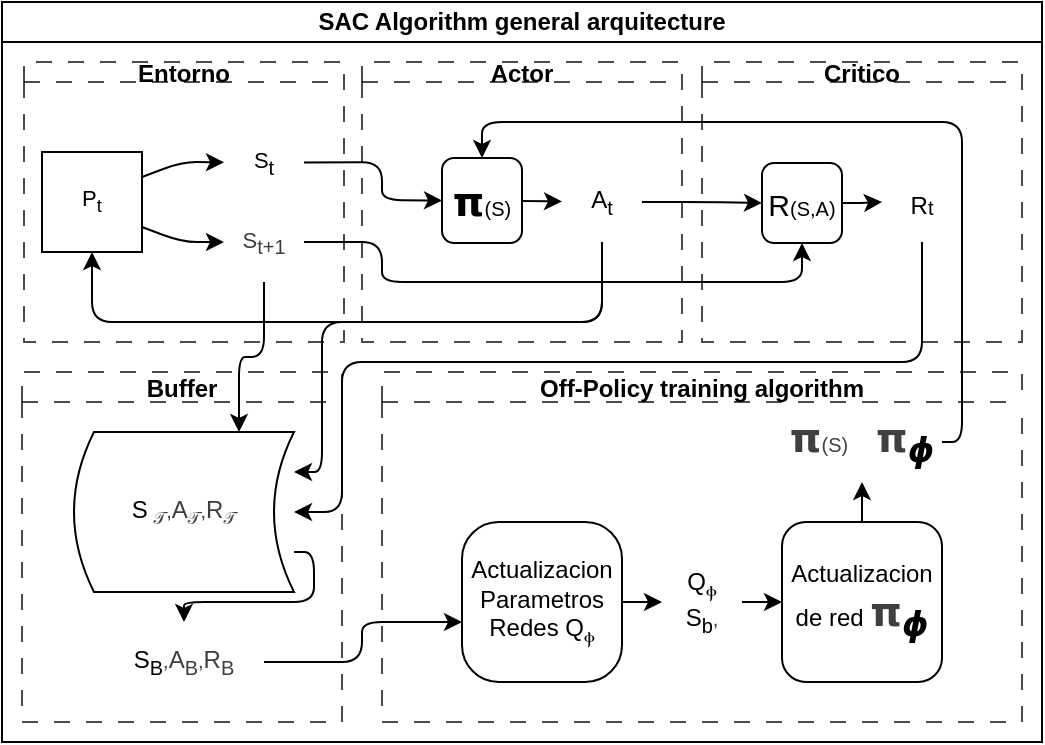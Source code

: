<mxfile>
    <diagram id="Lv2tGIfRm17ZnLkiNlEx" name="Page-1">
        <mxGraphModel dx="1900" dy="1711" grid="1" gridSize="10" guides="1" tooltips="1" connect="1" arrows="1" fold="1" page="1" pageScale="1" pageWidth="850" pageHeight="1100" math="0" shadow="0">
            <root>
                <mxCell id="0"/>
                <mxCell id="1" parent="0"/>
                <mxCell id="2" value="SAC Algorithm general arquitecture" style="swimlane;whiteSpace=wrap;html=1;startSize=20;" vertex="1" parent="1">
                    <mxGeometry x="-670" y="-1090" width="520" height="370" as="geometry">
                        <mxRectangle x="-664" y="-610" width="230" height="30" as="alternateBounds"/>
                    </mxGeometry>
                </mxCell>
                <mxCell id="3" value="Entorno" style="swimlane;startSize=10;glass=0;dashed=1;dashPattern=8 8;opacity=70;" vertex="1" parent="2">
                    <mxGeometry x="11" y="30" width="160" height="140" as="geometry"/>
                </mxCell>
                <mxCell id="4" style="edgeStyle=none;html=1;exitX=1;exitY=0.75;exitDx=0;exitDy=0;entryX=0;entryY=0.5;entryDx=0;entryDy=0;" edge="1" parent="3" source="6" target="8">
                    <mxGeometry relative="1" as="geometry">
                        <Array as="points">
                            <mxPoint x="79" y="90"/>
                        </Array>
                    </mxGeometry>
                </mxCell>
                <mxCell id="5" style="edgeStyle=none;html=1;exitX=1;exitY=0.25;exitDx=0;exitDy=0;" edge="1" parent="3" source="6" target="7">
                    <mxGeometry relative="1" as="geometry">
                        <Array as="points">
                            <mxPoint x="79" y="50"/>
                        </Array>
                    </mxGeometry>
                </mxCell>
                <mxCell id="6" value="P&lt;sub&gt;t&lt;/sub&gt;" style="rounded=0;whiteSpace=wrap;html=1;fontFamily=Helvetica;fontSize=11;fontColor=default;labelBackgroundColor=default;" vertex="1" parent="3">
                    <mxGeometry x="9" y="45" width="50" height="50" as="geometry"/>
                </mxCell>
                <mxCell id="7" value="&lt;span style=&quot;color: rgb(0, 0, 0); font-size: 11px; background-color: rgb(255, 255, 255);&quot;&gt;S&lt;/span&gt;&lt;sub style=&quot;scrollbar-color: light-dark(#e2e2e2, #4b4b4b)&lt;br/&gt;&#x9;&#x9;&#x9;&#x9;&#x9;light-dark(#fbfbfb, var(--dark-panel-color));&quot;&gt;t&lt;/sub&gt;" style="text;html=1;align=center;verticalAlign=middle;whiteSpace=wrap;rounded=0;" vertex="1" parent="3">
                    <mxGeometry x="100" y="30.5" width="40" height="39.5" as="geometry"/>
                </mxCell>
                <mxCell id="8" value="&lt;span style=&quot;color: rgb(63, 63, 63); font-size: 11px; background-color: rgb(255, 255, 255);&quot;&gt;S&lt;/span&gt;&lt;sub style=&quot;color: rgb(63, 63, 63); scrollbar-color: light-dark(#e2e2e2, #4b4b4b)&lt;br/&gt;&#x9;&#x9;&#x9;&#x9;&#x9;light-dark(#fbfbfb, var(--dark-panel-color)); background-color: rgb(255, 255, 255);&quot;&gt;t+1&lt;/sub&gt;" style="text;html=1;align=center;verticalAlign=middle;whiteSpace=wrap;rounded=0;" vertex="1" parent="3">
                    <mxGeometry x="100" y="70" width="40" height="40" as="geometry"/>
                </mxCell>
                <mxCell id="9" value="Actor" style="swimlane;startSize=10;glass=0;dashed=1;dashPattern=8 8;opacity=70;" vertex="1" parent="2">
                    <mxGeometry x="180" y="30" width="160" height="140" as="geometry"/>
                </mxCell>
                <mxCell id="10" style="edgeStyle=none;html=1;" edge="1" parent="9" source="11" target="12">
                    <mxGeometry relative="1" as="geometry"/>
                </mxCell>
                <mxCell id="11" value="&lt;font style=&quot;font-size: 20px;&quot;&gt;𝝿&lt;/font&gt;&lt;font style=&quot;font-size: 10px;&quot;&gt;(S)&lt;/font&gt;" style="rounded=1;whiteSpace=wrap;html=1;" vertex="1" parent="9">
                    <mxGeometry x="40" y="48" width="40" height="42.5" as="geometry"/>
                </mxCell>
                <mxCell id="12" value="A&lt;sub&gt;t&lt;/sub&gt;" style="text;html=1;align=center;verticalAlign=middle;whiteSpace=wrap;rounded=0;" vertex="1" parent="9">
                    <mxGeometry x="100" y="50" width="40" height="40" as="geometry"/>
                </mxCell>
                <mxCell id="13" value="Critico" style="swimlane;startSize=10;glass=0;dashed=1;dashPattern=8 8;opacity=70;" vertex="1" parent="2">
                    <mxGeometry x="350" y="30" width="160" height="140" as="geometry"/>
                </mxCell>
                <mxCell id="14" style="edgeStyle=orthogonalEdgeStyle;shape=connector;rounded=1;html=1;strokeColor=default;align=center;verticalAlign=middle;fontFamily=Helvetica;fontSize=11;fontColor=default;labelBackgroundColor=default;endArrow=classic;" edge="1" parent="13" source="15" target="16">
                    <mxGeometry relative="1" as="geometry"/>
                </mxCell>
                <mxCell id="15" value="&lt;font style=&quot;font-size: 15px;&quot;&gt;R&lt;/font&gt;&lt;font style=&quot;font-size: 10px;&quot;&gt;(&lt;font style=&quot;&quot;&gt;S,A&lt;/font&gt;)&lt;/font&gt;" style="rounded=1;whiteSpace=wrap;html=1;fontFamily=Helvetica;fontSize=11;fontColor=default;labelBackgroundColor=default;" vertex="1" parent="13">
                    <mxGeometry x="30" y="50.5" width="40" height="40" as="geometry"/>
                </mxCell>
                <mxCell id="16" value="&lt;sub&gt;&lt;font color=&quot;#000000&quot;&gt;&lt;span style=&quot;font-size: 12px;&quot;&gt;R&lt;/span&gt;&lt;/font&gt;t&lt;/sub&gt;" style="text;html=1;align=center;verticalAlign=middle;whiteSpace=wrap;rounded=0;" vertex="1" parent="13">
                    <mxGeometry x="90" y="50" width="40" height="40" as="geometry"/>
                </mxCell>
                <mxCell id="17" value="Buffer" style="swimlane;startSize=15;glass=0;dashed=1;dashPattern=8 8;opacity=70;labelBorderColor=none;labelPosition=center;verticalLabelPosition=middle;align=center;verticalAlign=middle;" vertex="1" parent="2">
                    <mxGeometry x="10" y="185" width="160" height="175" as="geometry"/>
                </mxCell>
                <mxCell id="18" value="&lt;span style=&quot;color: rgb(0, 0, 0);&quot;&gt;S&lt;/span&gt;&lt;sub style=&quot;scrollbar-color: light-dark(#e2e2e2, #4b4b4b)&lt;br/&gt;&#x9;&#x9;&#x9;&#x9;&#x9;light-dark(#fbfbfb, var(--dark-panel-color));&quot;&gt;&amp;nbsp;&lt;/sub&gt;&lt;span style=&quot;scrollbar-color: light-dark(#e2e2e2, #4b4b4b)&lt;br/&gt;&#x9;&#x9;&#x9;&#x9;&#x9;light-dark(#fbfbfb, var(--dark-panel-color)); font-size: 10px; color: rgb(63, 63, 63);&quot;&gt;&lt;sub&gt;𝒯&lt;/sub&gt;,&lt;/span&gt;&lt;span style=&quot;scrollbar-color: light-dark(#e2e2e2, #4b4b4b)&lt;br/&gt;&#x9;&#x9;&#x9;&#x9;&#x9;light-dark(#fbfbfb, var(--dark-panel-color)); color: rgb(63, 63, 63);&quot;&gt;A&lt;/span&gt;&lt;span style=&quot;scrollbar-color: light-dark(#e2e2e2, #4b4b4b)&lt;br/&gt;&#x9;&#x9;&#x9;&#x9;&#x9;light-dark(#fbfbfb, var(--dark-panel-color)); font-size: 10px; color: rgb(63, 63, 63);&quot;&gt;&lt;sub&gt;𝒯&lt;/sub&gt;,&lt;/span&gt;&lt;span style=&quot;scrollbar-color: light-dark(#e2e2e2, #4b4b4b)&lt;br/&gt;&#x9;&#x9;&#x9;&#x9;&#x9;light-dark(#fbfbfb, var(--dark-panel-color)); color: rgb(63, 63, 63);&quot;&gt;R&lt;/span&gt;&lt;span style=&quot;scrollbar-color: light-dark(#e2e2e2, #4b4b4b)&lt;br/&gt;&#x9;&#x9;&#x9;&#x9;&#x9;light-dark(#fbfbfb, var(--dark-panel-color)); font-size: 10px; color: rgb(63, 63, 63);&quot;&gt;&lt;sub&gt;𝒯&lt;/sub&gt;&lt;/span&gt;" style="shape=dataStorage;whiteSpace=wrap;html=1;fixedSize=1;size=10;" vertex="1" parent="17">
                    <mxGeometry x="26" y="30" width="110" height="80" as="geometry"/>
                </mxCell>
                <mxCell id="19" value="&lt;span style=&quot;scrollbar-color: light-dark(#e2e2e2, #4b4b4b)&lt;br/&gt;&#x9;&#x9;&#x9;&#x9;&#x9;light-dark(#fbfbfb, var(--dark-panel-color)); color: rgb(0, 0, 0);&quot;&gt;S&lt;sub&gt;B&lt;/sub&gt;&lt;/span&gt;&lt;span style=&quot;scrollbar-color: light-dark(#e2e2e2, #4b4b4b)&lt;br/&gt;&#x9;&#x9;&#x9;&#x9;&#x9;light-dark(#fbfbfb, var(--dark-panel-color)); font-size: 10px; color: rgb(63, 63, 63);&quot;&gt;,&lt;/span&gt;&lt;span style=&quot;scrollbar-color: light-dark(#e2e2e2, #4b4b4b)&lt;br/&gt;&#x9;&#x9;&#x9;&#x9;&#x9;light-dark(#fbfbfb, var(--dark-panel-color)); color: rgb(63, 63, 63);&quot;&gt;A&lt;sub&gt;B&lt;/sub&gt;&lt;/span&gt;&lt;span style=&quot;scrollbar-color: light-dark(#e2e2e2, #4b4b4b)&lt;br/&gt;&#x9;&#x9;&#x9;&#x9;&#x9;light-dark(#fbfbfb, var(--dark-panel-color)); font-size: 10px; color: rgb(63, 63, 63);&quot;&gt;,&lt;/span&gt;&lt;span style=&quot;scrollbar-color: light-dark(#e2e2e2, #4b4b4b)&lt;br/&gt;&#x9;&#x9;&#x9;&#x9;&#x9;light-dark(#fbfbfb, var(--dark-panel-color)); color: rgb(63, 63, 63);&quot;&gt;R&lt;sub&gt;B&lt;/sub&gt;&lt;/span&gt;" style="text;html=1;align=center;verticalAlign=middle;whiteSpace=wrap;rounded=0;" vertex="1" parent="17">
                    <mxGeometry x="41" y="125" width="80" height="40" as="geometry"/>
                </mxCell>
                <mxCell id="20" style="edgeStyle=orthogonalEdgeStyle;html=1;exitX=1;exitY=0.75;exitDx=0;exitDy=0;entryX=0.5;entryY=0;entryDx=0;entryDy=0;" edge="1" parent="17" source="18" target="19">
                    <mxGeometry relative="1" as="geometry">
                        <Array as="points">
                            <mxPoint x="146" y="90"/>
                            <mxPoint x="146" y="115"/>
                            <mxPoint x="81" y="115"/>
                        </Array>
                    </mxGeometry>
                </mxCell>
                <mxCell id="21" value="Off-Policy training algorithm" style="swimlane;startSize=15;glass=0;dashed=1;dashPattern=8 8;opacity=70;" vertex="1" parent="2">
                    <mxGeometry x="190" y="185" width="320" height="175" as="geometry"/>
                </mxCell>
                <mxCell id="22" style="edgeStyle=none;html=1;exitX=1;exitY=0.5;exitDx=0;exitDy=0;" edge="1" parent="21" source="23" target="27">
                    <mxGeometry relative="1" as="geometry"/>
                </mxCell>
                <mxCell id="23" value="Actualizacion Parametros Redes Q&lt;sub&gt;ⲫ&lt;/sub&gt;" style="rounded=1;whiteSpace=wrap;html=1;arcSize=23;" vertex="1" parent="21">
                    <mxGeometry x="40" y="75" width="80" height="80" as="geometry"/>
                </mxCell>
                <mxCell id="24" style="edgeStyle=none;html=1;exitX=0.5;exitY=0;exitDx=0;exitDy=0;" edge="1" parent="21" source="25" target="28">
                    <mxGeometry relative="1" as="geometry"/>
                </mxCell>
                <mxCell id="25" value="Actualizacion de red&amp;nbsp;&lt;span style=&quot;color: rgb(63, 63, 63); font-size: 20px;&quot;&gt;𝝿&lt;/span&gt;&lt;span style=&quot;font-size: 20px;&quot;&gt;&lt;sub&gt;𝟇&lt;/sub&gt;&lt;/span&gt;" style="rounded=1;whiteSpace=wrap;html=1;" vertex="1" parent="21">
                    <mxGeometry x="200" y="75" width="80" height="80" as="geometry"/>
                </mxCell>
                <mxCell id="26" style="edgeStyle=none;html=1;exitX=1;exitY=0.5;exitDx=0;exitDy=0;entryX=0;entryY=0.5;entryDx=0;entryDy=0;" edge="1" parent="21" source="27" target="25">
                    <mxGeometry relative="1" as="geometry"/>
                </mxCell>
                <mxCell id="27" value="&lt;span style=&quot;color: rgb(0, 0, 0);&quot;&gt;Q&lt;sub&gt;ⲫ&lt;/sub&gt;&lt;br&gt;&lt;span style=&quot;scrollbar-color: light-dark(#e2e2e2, #4b4b4b)&lt;br/&gt;&#x9;&#x9;&#x9;&#x9;&#x9;light-dark(#fbfbfb, var(--dark-panel-color)); color: rgb(0, 0, 0);&quot;&gt;S&lt;sub style=&quot;scrollbar-color: light-dark(#e2e2e2, #4b4b4b)&lt;br/&gt;&#x9;&#x9;&#x9;&#x9;&#x9;light-dark(#fbfbfb, var(--dark-panel-color));&quot;&gt;b&lt;/sub&gt;&lt;/span&gt;&lt;span style=&quot;scrollbar-color: light-dark(#e2e2e2, #4b4b4b)&lt;br/&gt;&#x9;&#x9;&#x9;&#x9;&#x9;light-dark(#fbfbfb, var(--dark-panel-color)); font-size: 10px; color: rgb(63, 63, 63);&quot;&gt;,&lt;/span&gt;&lt;br&gt;&lt;/span&gt;" style="text;html=1;align=center;verticalAlign=middle;whiteSpace=wrap;rounded=0;" vertex="1" parent="21">
                    <mxGeometry x="140" y="95" width="40" height="40" as="geometry"/>
                </mxCell>
                <mxCell id="28" value="&lt;span style=&quot;scrollbar-color: light-dark(#e2e2e2, #4b4b4b)&lt;br/&gt;&#x9;&#x9;&#x9;&#x9;&#x9;light-dark(#fbfbfb, var(--dark-panel-color)); font-size: 20px; color: rgb(63, 63, 63);&quot;&gt;&lt;font style=&quot;scrollbar-color: light-dark(#e2e2e2, #4b4b4b)&lt;br/&gt;&#x9;&#x9;&#x9;&#x9;&#x9;light-dark(#fbfbfb, var(--dark-panel-color));&quot;&gt;𝝿&lt;/font&gt;&lt;font style=&quot;scrollbar-color: light-dark(#e2e2e2, #4b4b4b)&lt;br/&gt;&#x9;&#x9;&#x9;&#x9;&#x9;light-dark(#fbfbfb, var(--dark-panel-color)); font-size: 10px;&quot;&gt;(S)&amp;nbsp; &amp;nbsp; &amp;nbsp;&lt;/font&gt;𝝿&lt;/span&gt;&lt;span style=&quot;scrollbar-color: light-dark(#e2e2e2, #4b4b4b)&lt;br/&gt;&#x9;&#x9;&#x9;&#x9;&#x9;light-dark(#fbfbfb, var(--dark-panel-color)); font-size: 20px;&quot;&gt;&lt;sub style=&quot;scrollbar-color: light-dark(#e2e2e2, #4b4b4b)&lt;br/&gt;&#x9;&#x9;&#x9;&#x9;&#x9;light-dark(#fbfbfb, var(--dark-panel-color));&quot;&gt;𝟇&lt;/sub&gt;&lt;/span&gt;" style="text;html=1;align=center;verticalAlign=middle;whiteSpace=wrap;rounded=0;" vertex="1" parent="21">
                    <mxGeometry x="200" y="15" width="80" height="40" as="geometry"/>
                </mxCell>
                <mxCell id="29" style="edgeStyle=orthogonalEdgeStyle;shape=connector;rounded=1;html=1;exitX=1;exitY=0.5;exitDx=0;exitDy=0;entryX=0;entryY=0.5;entryDx=0;entryDy=0;strokeColor=default;align=center;verticalAlign=middle;fontFamily=Helvetica;fontSize=11;fontColor=default;labelBackgroundColor=default;endArrow=classic;" edge="1" parent="2" source="12" target="15">
                    <mxGeometry relative="1" as="geometry"/>
                </mxCell>
                <mxCell id="30" style="edgeStyle=orthogonalEdgeStyle;html=1;exitX=0.5;exitY=1;exitDx=0;exitDy=0;entryX=1;entryY=0.25;entryDx=0;entryDy=0;" edge="1" parent="2" source="12" target="18">
                    <mxGeometry relative="1" as="geometry">
                        <Array as="points">
                            <mxPoint x="300" y="160"/>
                            <mxPoint x="160" y="160"/>
                            <mxPoint x="160" y="235"/>
                        </Array>
                    </mxGeometry>
                </mxCell>
                <mxCell id="31" style="edgeStyle=orthogonalEdgeStyle;html=1;exitX=0.5;exitY=1;exitDx=0;exitDy=0;entryX=1;entryY=0.5;entryDx=0;entryDy=0;" edge="1" parent="2" source="16" target="18">
                    <mxGeometry relative="1" as="geometry">
                        <Array as="points">
                            <mxPoint x="460" y="180"/>
                            <mxPoint x="170" y="180"/>
                            <mxPoint x="170" y="255"/>
                        </Array>
                    </mxGeometry>
                </mxCell>
                <mxCell id="32" style="edgeStyle=none;html=1;exitX=1;exitY=0.5;exitDx=0;exitDy=0;entryX=0.5;entryY=0;entryDx=0;entryDy=0;" edge="1" parent="2" source="28" target="11">
                    <mxGeometry relative="1" as="geometry">
                        <Array as="points">
                            <mxPoint x="480" y="220"/>
                            <mxPoint x="480" y="60"/>
                            <mxPoint x="240" y="60"/>
                        </Array>
                    </mxGeometry>
                </mxCell>
                <mxCell id="33" style="edgeStyle=none;html=1;exitX=1;exitY=0.5;exitDx=0;exitDy=0;entryX=0;entryY=0.5;entryDx=0;entryDy=0;" edge="1" parent="2" source="7" target="11">
                    <mxGeometry relative="1" as="geometry">
                        <Array as="points">
                            <mxPoint x="190" y="80"/>
                            <mxPoint x="190" y="99"/>
                        </Array>
                    </mxGeometry>
                </mxCell>
                <mxCell id="34" style="edgeStyle=orthogonalEdgeStyle;html=1;entryX=0.5;entryY=1;entryDx=0;entryDy=0;" edge="1" parent="2" source="8" target="15">
                    <mxGeometry relative="1" as="geometry">
                        <Array as="points">
                            <mxPoint x="190" y="120"/>
                            <mxPoint x="190" y="140"/>
                            <mxPoint x="400" y="140"/>
                        </Array>
                    </mxGeometry>
                </mxCell>
                <mxCell id="35" style="edgeStyle=orthogonalEdgeStyle;html=1;exitX=0.5;exitY=1;exitDx=0;exitDy=0;entryX=0.5;entryY=1;entryDx=0;entryDy=0;" edge="1" parent="2" source="12" target="6">
                    <mxGeometry relative="1" as="geometry">
                        <Array as="points">
                            <mxPoint x="300" y="160"/>
                            <mxPoint x="45" y="160"/>
                        </Array>
                    </mxGeometry>
                </mxCell>
                <mxCell id="36" style="edgeStyle=orthogonalEdgeStyle;html=1;entryX=0.75;entryY=0;entryDx=0;entryDy=0;" edge="1" parent="2" source="8" target="18">
                    <mxGeometry relative="1" as="geometry"/>
                </mxCell>
                <mxCell id="37" style="edgeStyle=orthogonalEdgeStyle;html=1;exitX=1;exitY=0.5;exitDx=0;exitDy=0;" edge="1" parent="2" source="19" target="23">
                    <mxGeometry relative="1" as="geometry">
                        <Array as="points">
                            <mxPoint x="180" y="330"/>
                            <mxPoint x="180" y="310"/>
                        </Array>
                    </mxGeometry>
                </mxCell>
            </root>
        </mxGraphModel>
    </diagram>
</mxfile>